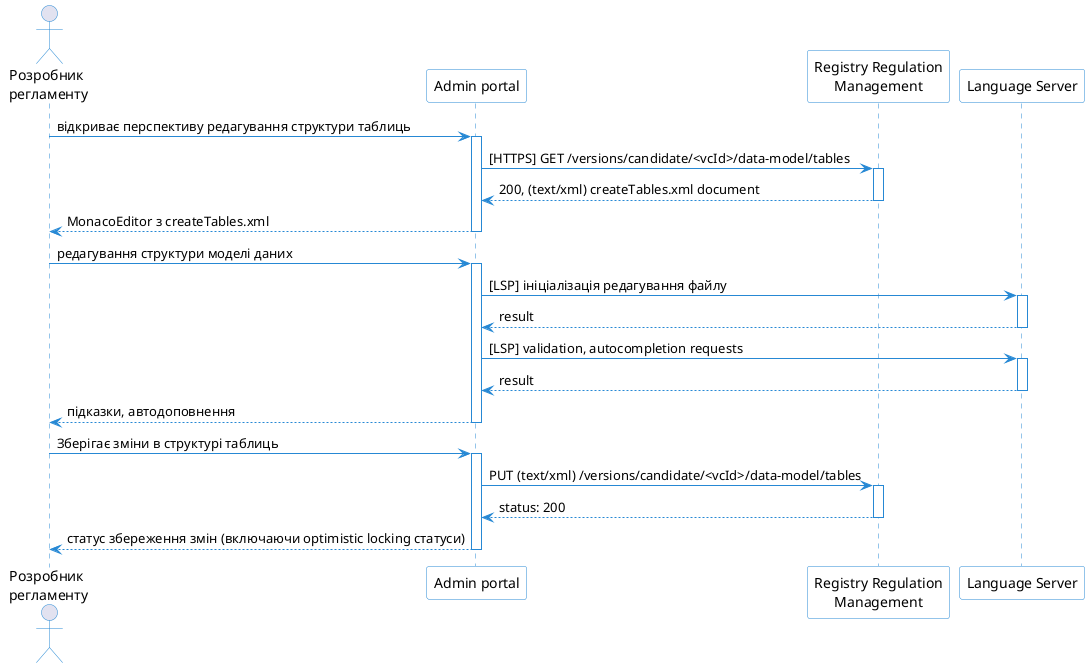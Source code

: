 @startuml

autoactivate on

skinparam shadowing false
skinparam DatabaseBackgroundColor white
skinparam DatabaseBorderColor #2688d4
skinparam QueueBackgroundColor white
skinparam QueueBorderColor #2688d4
skinparam NoteBackgroundColor white
skinparam NoteBorderColor #2688d4
skinparam sequence {
    ArrowColor #2688d4
    ActorBorderColor #2688d4
    LifeLineBorderColor #2688d4
    ParticipantBorderColor #2688d4
    ParticipantBackgroundColor white
    BoxBorderColor #2688d4
    BoxBackgroundColor white
}

skinparam responseMessageBelowArrow true

actor "Розробник\n регламенту" as Dev

participant "Admin portal" as ap
participant "Registry Regulation\nManagement" as rrm
participant "Language Server" as ls

Dev -> ap: відкриває перспективу редагування структури таблиць
  ap -> rrm: [HTTPS] GET /versions/candidate/<vcId>/data-model/tables
  rrm --> ap: 200, (text/xml) createTables.xml document
ap --> Dev: MonacoEditor з createTables.xml

Dev -> ap: редагування структури моделі даних
  ap -> ls: [LSP] ініціалізація редагування файлу
  ls --> ap: result

  ap -> ls: [LSP] validation, autocompletion requests
  ls --> ap: result

ap --> Dev: підказки, автодоповнення


Dev -> ap: Зберігає зміни в структурі таблиць
  ap -> rrm: PUT (text/xml) /versions/candidate/<vcId>/data-model/tables
  rrm --> ap: status: 200
ap --> Dev: статус збереження змін (включаючи optimistic locking статуси)




@enduml